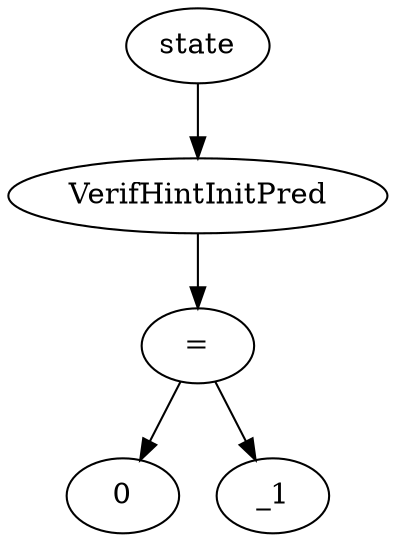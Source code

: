 digraph dag {
0 [label="state"];
1 [label="VerifHintInitPred"];
2 [label="="];
3 [label="0"];
4 [label="_1"];
"0" -> "1"[label=""]
"1" -> "2"[label=""]
"2" -> "4"[label=""]
"2" -> "3"[label=""]
}
